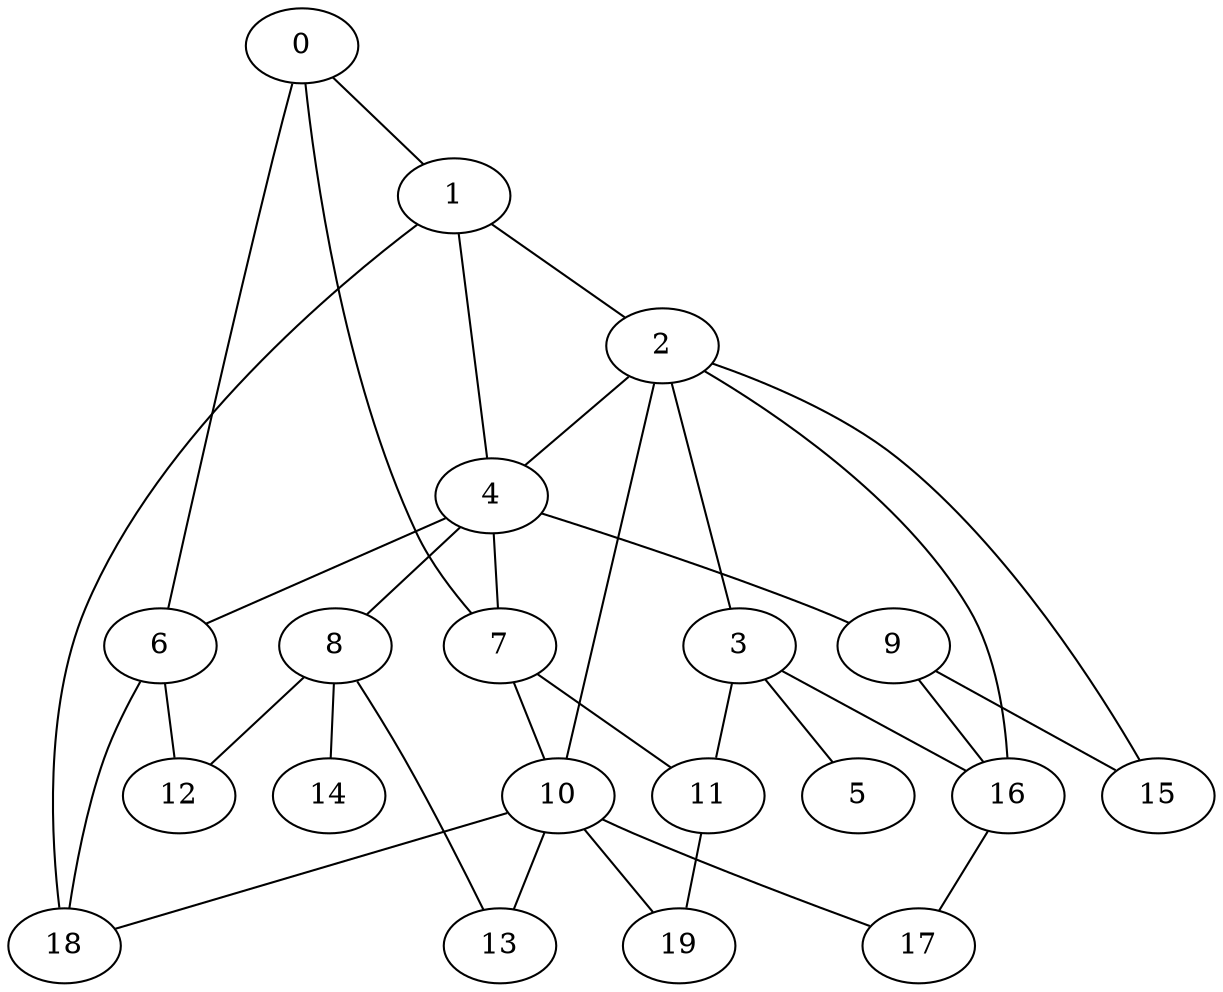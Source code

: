 graph graphname {0--1
0--6
0--7
1--2
1--4
1--18
2--3
2--4
2--10
2--15
2--16
3--5
3--11
3--16
4--6
4--7
4--8
4--9
6--12
6--18
7--10
7--11
8--12
8--13
8--14
9--15
9--16
10--13
10--17
10--18
10--19
11--19
16--17
}
